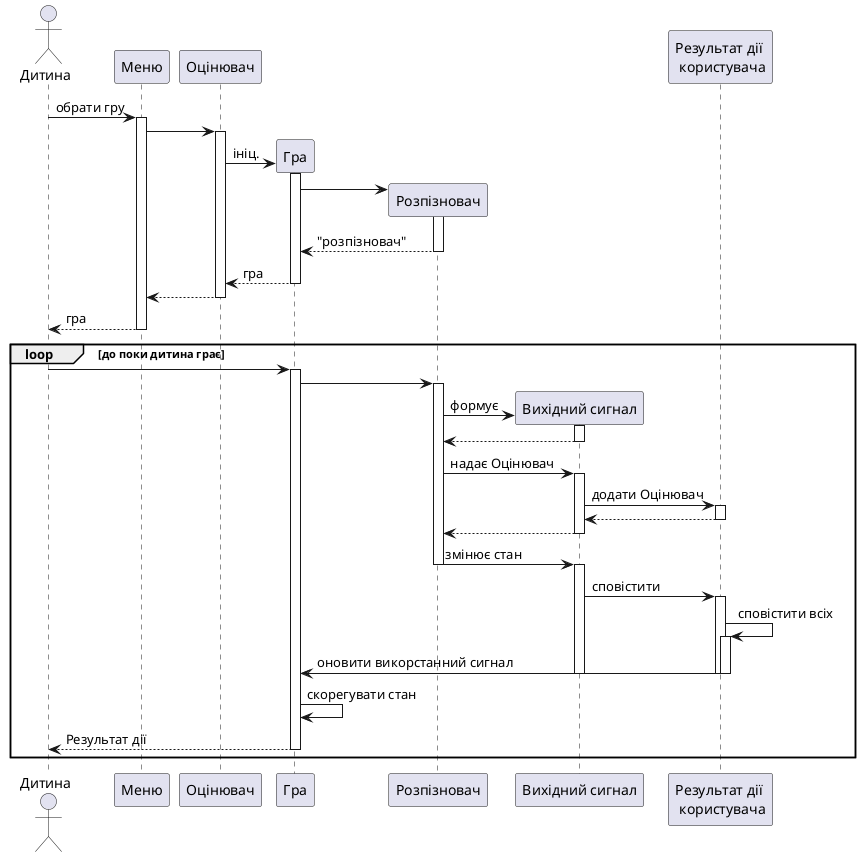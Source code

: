 @startuml

actor Дитина

Дитина -> "Меню": обрати гру
activate  "Меню"
Меню -> "Оцінювач"
activate  "Оцінювач"
    create "Гра"
    "Оцінювач" -> Гра: ініц.
    activate Гра
        create Розпізновач
        Гра -> Розпізновач
        activate Розпізновач
        return "розпізновач"
        return гра
    return
return гра
loop до поки дитина грає
Дитина -> Гра
        activate Гра
            Гра -> Розпізновач
            activate Розпізновач
                create  "Вихідний сигнал"
                Розпізновач  -> "Вихідний сигнал": формує
                activate  "Вихідний сигнал"
                return
                    Розпізновач  -> "Вихідний сигнал": надає Оцінювач
                    activate  "Вихідний сигнал"
                        "Вихідний сигнал" -> "Результат дії \n користувача": додати Оцінювач
                        activate  "Результат дії \n користувача"
                        return
                        return
                  Розпізновач  -> "Вихідний сигнал": змінює стан
                  deactivate  Розпізновач
                                activate  "Вихідний сигнал"
                                 "Вихідний сигнал" -> "Результат дії \n користувача": сповістити
                                 activate  "Результат дії \n користувача"
                                    "Результат дії \n користувача" -> "Результат дії \n користувача": сповістити всіх
                                    activate  "Результат дії \n користувача"
                                        "Результат дії \n користувача" -> Гра: оновити викорстанний сигнал
                                         deactivate "Результат дії \n користувача"
                                 deactivate "Результат дії \n користувача"
                deactivate  "Вихідний сигнал"
        Гра -> Гра: скорегувати стан
        return Результат дії
end
@enduml